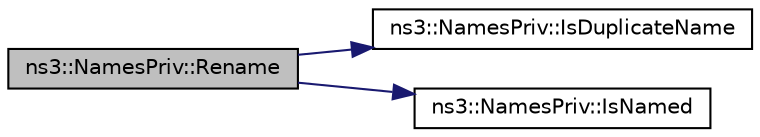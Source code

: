 digraph "ns3::NamesPriv::Rename"
{
 // LATEX_PDF_SIZE
  edge [fontname="Helvetica",fontsize="10",labelfontname="Helvetica",labelfontsize="10"];
  node [fontname="Helvetica",fontsize="10",shape=record];
  rankdir="LR";
  Node1 [label="ns3::NamesPriv::Rename",height=0.2,width=0.4,color="black", fillcolor="grey75", style="filled", fontcolor="black",tooltip="Internal implementation for Names::Rename(Ptr<Object>,std::string,std::string)"];
  Node1 -> Node2 [color="midnightblue",fontsize="10",style="solid",fontname="Helvetica"];
  Node2 [label="ns3::NamesPriv::IsDuplicateName",height=0.2,width=0.4,color="black", fillcolor="white", style="filled",URL="$classns3_1_1_names_priv.html#a2596edf33333e7745eb47a620783c004",tooltip="Check if a name already exists as a child of a NameNode."];
  Node1 -> Node3 [color="midnightblue",fontsize="10",style="solid",fontname="Helvetica"];
  Node3 [label="ns3::NamesPriv::IsNamed",height=0.2,width=0.4,color="black", fillcolor="white", style="filled",URL="$classns3_1_1_names_priv.html#a9867bf67ff8f138d1dd4d175e1fb0fde",tooltip="Check if an object has a name."];
}
